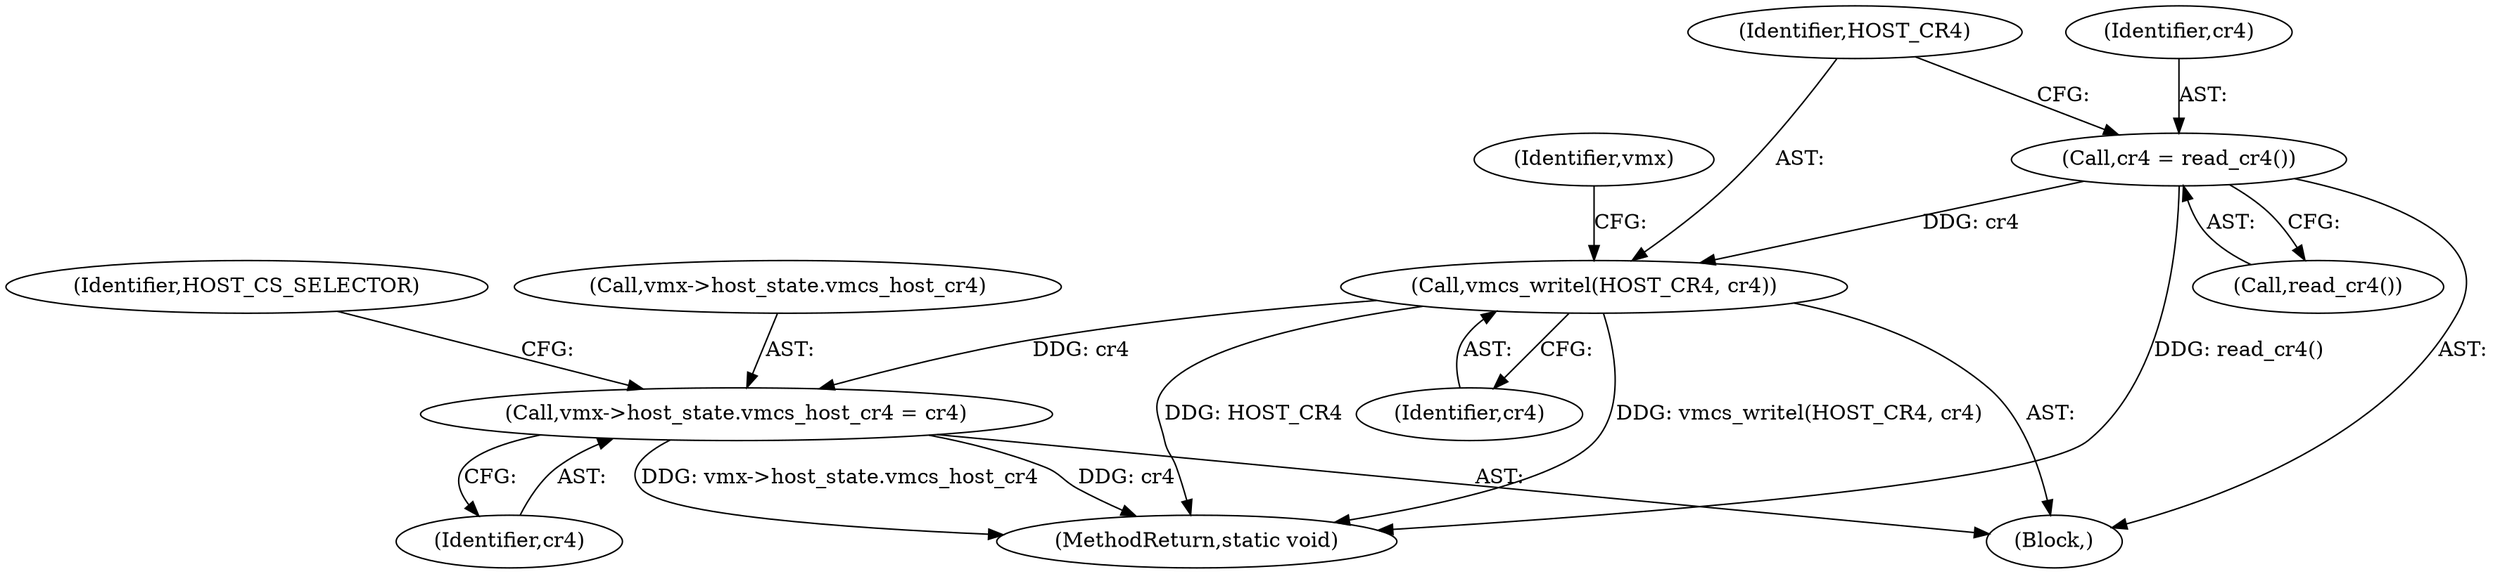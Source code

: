 digraph "0_linux_d974baa398f34393db76be45f7d4d04fbdbb4a0a@API" {
"1000129" [label="(Call,cr4 = read_cr4())"];
"1000132" [label="(Call,vmcs_writel(HOST_CR4, cr4))"];
"1000135" [label="(Call,vmx->host_state.vmcs_host_cr4 = cr4)"];
"1000141" [label="(Identifier,cr4)"];
"1000131" [label="(Call,read_cr4())"];
"1000130" [label="(Identifier,cr4)"];
"1000136" [label="(Call,vmx->host_state.vmcs_host_cr4)"];
"1000143" [label="(Identifier,HOST_CS_SELECTOR)"];
"1000135" [label="(Call,vmx->host_state.vmcs_host_cr4 = cr4)"];
"1000129" [label="(Call,cr4 = read_cr4())"];
"1000134" [label="(Identifier,cr4)"];
"1000115" [label="(Block,)"];
"1000138" [label="(Identifier,vmx)"];
"1000210" [label="(MethodReturn,static void)"];
"1000132" [label="(Call,vmcs_writel(HOST_CR4, cr4))"];
"1000133" [label="(Identifier,HOST_CR4)"];
"1000129" -> "1000115"  [label="AST: "];
"1000129" -> "1000131"  [label="CFG: "];
"1000130" -> "1000129"  [label="AST: "];
"1000131" -> "1000129"  [label="AST: "];
"1000133" -> "1000129"  [label="CFG: "];
"1000129" -> "1000210"  [label="DDG: read_cr4()"];
"1000129" -> "1000132"  [label="DDG: cr4"];
"1000132" -> "1000115"  [label="AST: "];
"1000132" -> "1000134"  [label="CFG: "];
"1000133" -> "1000132"  [label="AST: "];
"1000134" -> "1000132"  [label="AST: "];
"1000138" -> "1000132"  [label="CFG: "];
"1000132" -> "1000210"  [label="DDG: HOST_CR4"];
"1000132" -> "1000210"  [label="DDG: vmcs_writel(HOST_CR4, cr4)"];
"1000132" -> "1000135"  [label="DDG: cr4"];
"1000135" -> "1000115"  [label="AST: "];
"1000135" -> "1000141"  [label="CFG: "];
"1000136" -> "1000135"  [label="AST: "];
"1000141" -> "1000135"  [label="AST: "];
"1000143" -> "1000135"  [label="CFG: "];
"1000135" -> "1000210"  [label="DDG: cr4"];
"1000135" -> "1000210"  [label="DDG: vmx->host_state.vmcs_host_cr4"];
}
